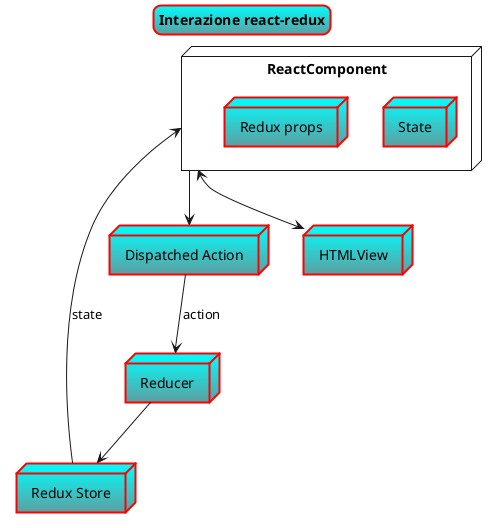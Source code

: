 @startuml react-redux
skinparam titleBorderRoundCorner 15
skinparam titleBorderThickness 2
skinparam titleBorderColor red
skinparam titleBackgroundColor Aqua-CadetBlue

title Interazione react-redux 



node "Redux Store" as Store

node Reducer
node "Dispatched Action" as Dispatch

node ReactComponent as Component {
	node "State" as Browser
  node "Redux props" as Rprops
}
node HTMLView

Dispatch --> Reducer : action 
Reducer --> Store
Store --> Component : state
Component --> Dispatch
Component <--> HTMLView

@enduml